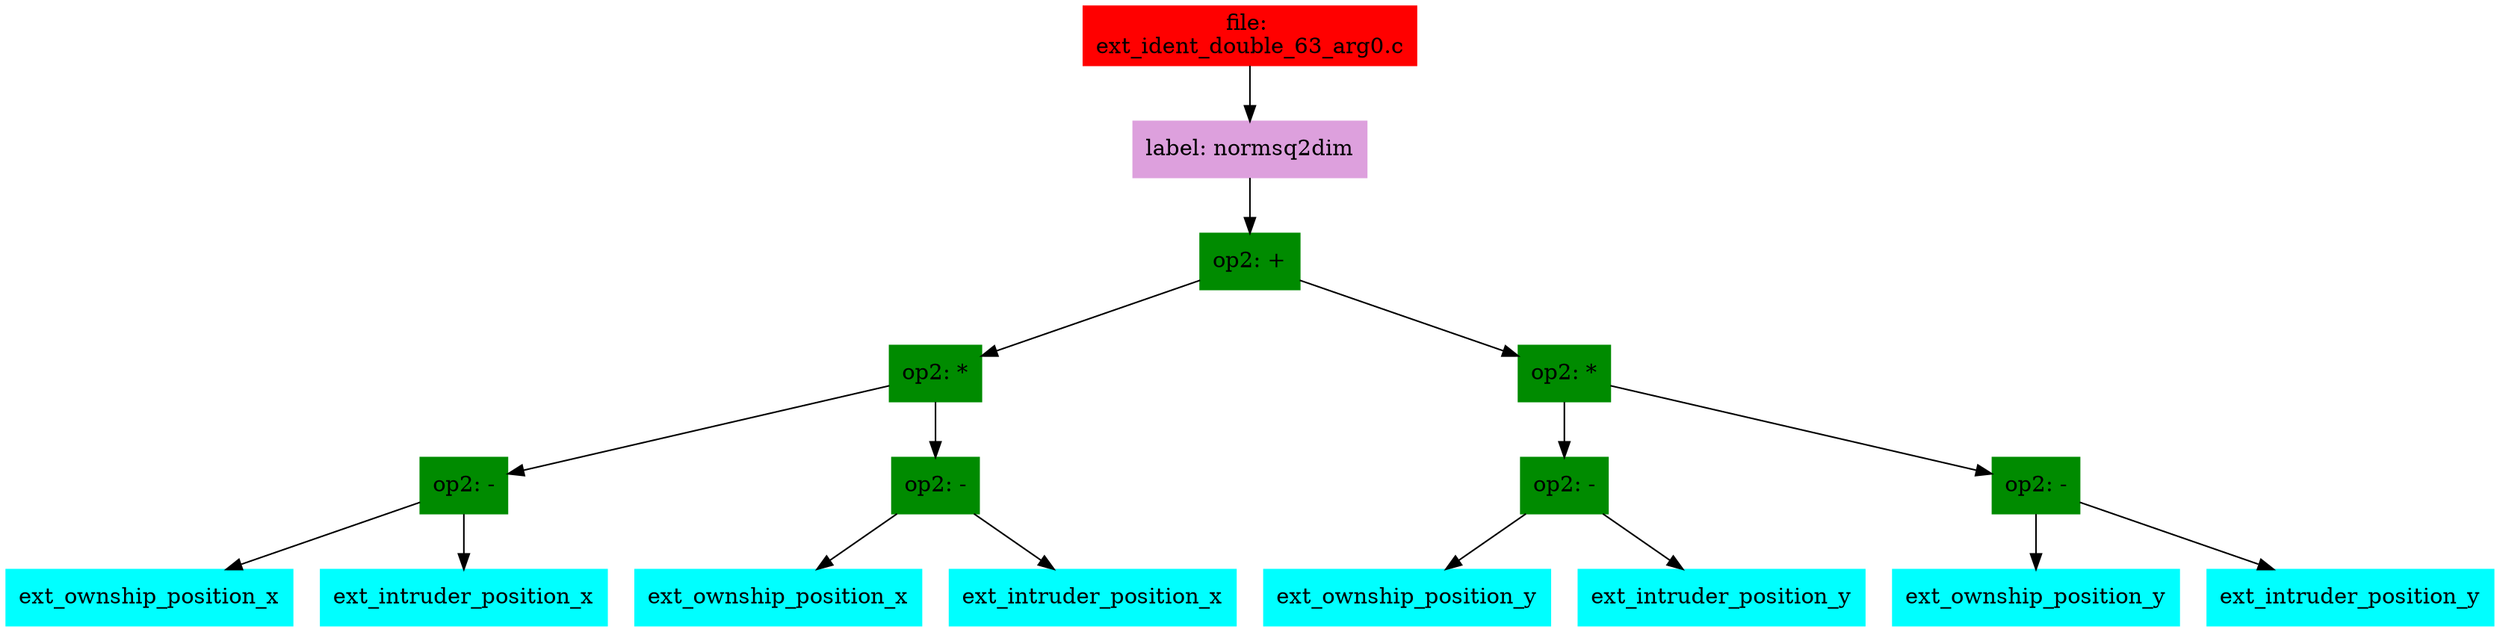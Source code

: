 digraph G {
node [shape=box]

0 [label="file: 
ext_ident_double_63_arg0.c",color=red, style=filled]
1 [label="label: normsq2dim",color=plum, style=filled]
0 -> 1
2 [label="op2: +",color=green4, style=filled]
1 -> 2
3 [label="op2: *",color=green4, style=filled]
2 -> 3
4 [label="op2: -",color=green4, style=filled]
3 -> 4
5 [label="ext_ownship_position_x",color=cyan1, style=filled]
4 -> 5
6 [label="ext_intruder_position_x",color=cyan1, style=filled]
4 -> 6
7 [label="op2: -",color=green4, style=filled]
3 -> 7
8 [label="ext_ownship_position_x",color=cyan1, style=filled]
7 -> 8
9 [label="ext_intruder_position_x",color=cyan1, style=filled]
7 -> 9
10 [label="op2: *",color=green4, style=filled]
2 -> 10
11 [label="op2: -",color=green4, style=filled]
10 -> 11
12 [label="ext_ownship_position_y",color=cyan1, style=filled]
11 -> 12
13 [label="ext_intruder_position_y",color=cyan1, style=filled]
11 -> 13
14 [label="op2: -",color=green4, style=filled]
10 -> 14
15 [label="ext_ownship_position_y",color=cyan1, style=filled]
14 -> 15
16 [label="ext_intruder_position_y",color=cyan1, style=filled]
14 -> 16


}

